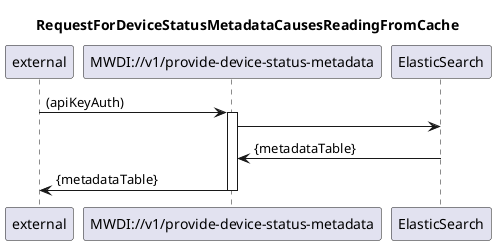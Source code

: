 @startuml 108_ProvideDeviceMetadataTable
skinparam responseMessageBelowArrow true

title RequestForDeviceStatusMetadataCausesReadingFromCache

participant "external" as requestor
participant "MWDI://v1/provide-device-status-metadata" as data
participant "ElasticSearch" as es

requestor -> data: (apiKeyAuth)
activate data

data -> es
es -> data: {metadataTable}

data -> requestor: {metadataTable}
deactivate data

@enduml